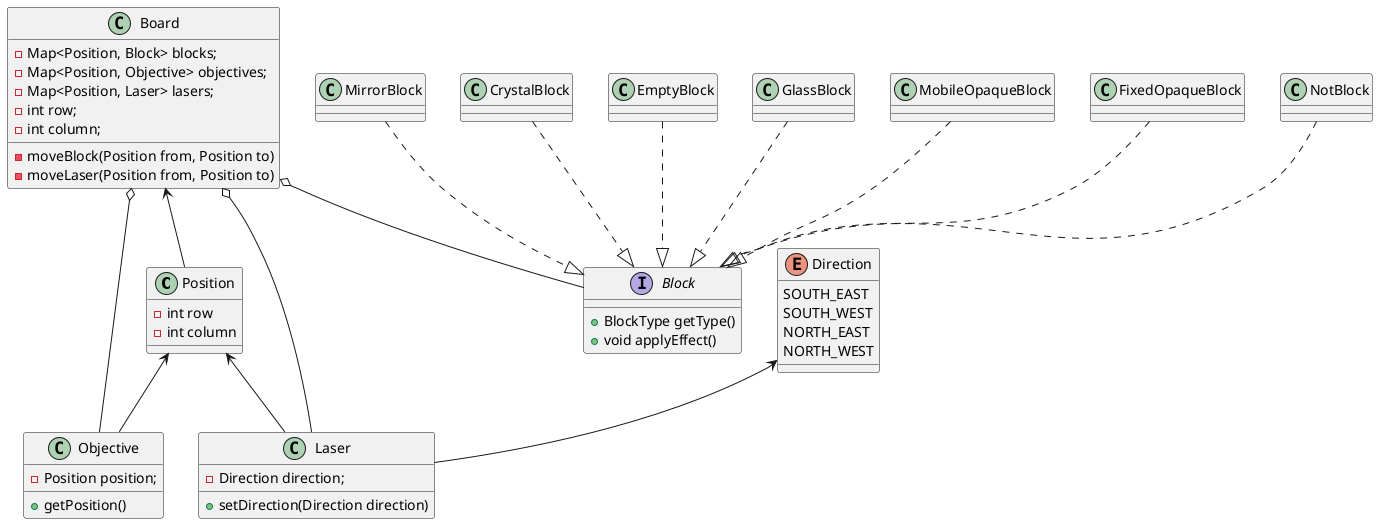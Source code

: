 @startuml

class Position {
    - int row
    - int column
}

enum Direction {
    SOUTH_EAST
    SOUTH_WEST
    NORTH_EAST
    NORTH_WEST
}

class Board {
- Map<Position, Block> blocks;
- Map<Position, Objective> objectives;
- Map<Position, Laser> lasers;
- int row;
- int column;
-moveBlock(Position from, Position to)
-moveLaser(Position from, Position to)
}

class Objective {
    - Position position;
    + getPosition()
}

class Laser {
    - Direction direction;
    + setDirection(Direction direction)
}

interface Block {
    + BlockType getType()
    + void applyEffect()
}

Board o-- Objective
Board o-- Laser
Board o-- Block
Board <-- Position

MirrorBlock ..|> Block
CrystalBlock ..|> Block
EmptyBlock ..|> Block
GlassBlock ..|> Block
MobileOpaqueBlock ..|> Block
FixedOpaqueBlock ..|> Block
NotBlock ..|> Block

Position <-- Laser
Position <-- Objective

Direction <-- Laser

@enduml